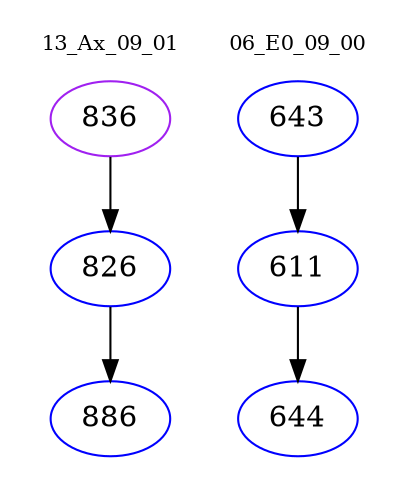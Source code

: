 digraph{
subgraph cluster_0 {
color = white
label = "13_Ax_09_01";
fontsize=10;
T0_836 [label="836", color="purple"]
T0_836 -> T0_826 [color="black"]
T0_826 [label="826", color="blue"]
T0_826 -> T0_886 [color="black"]
T0_886 [label="886", color="blue"]
}
subgraph cluster_1 {
color = white
label = "06_E0_09_00";
fontsize=10;
T1_643 [label="643", color="blue"]
T1_643 -> T1_611 [color="black"]
T1_611 [label="611", color="blue"]
T1_611 -> T1_644 [color="black"]
T1_644 [label="644", color="blue"]
}
}
